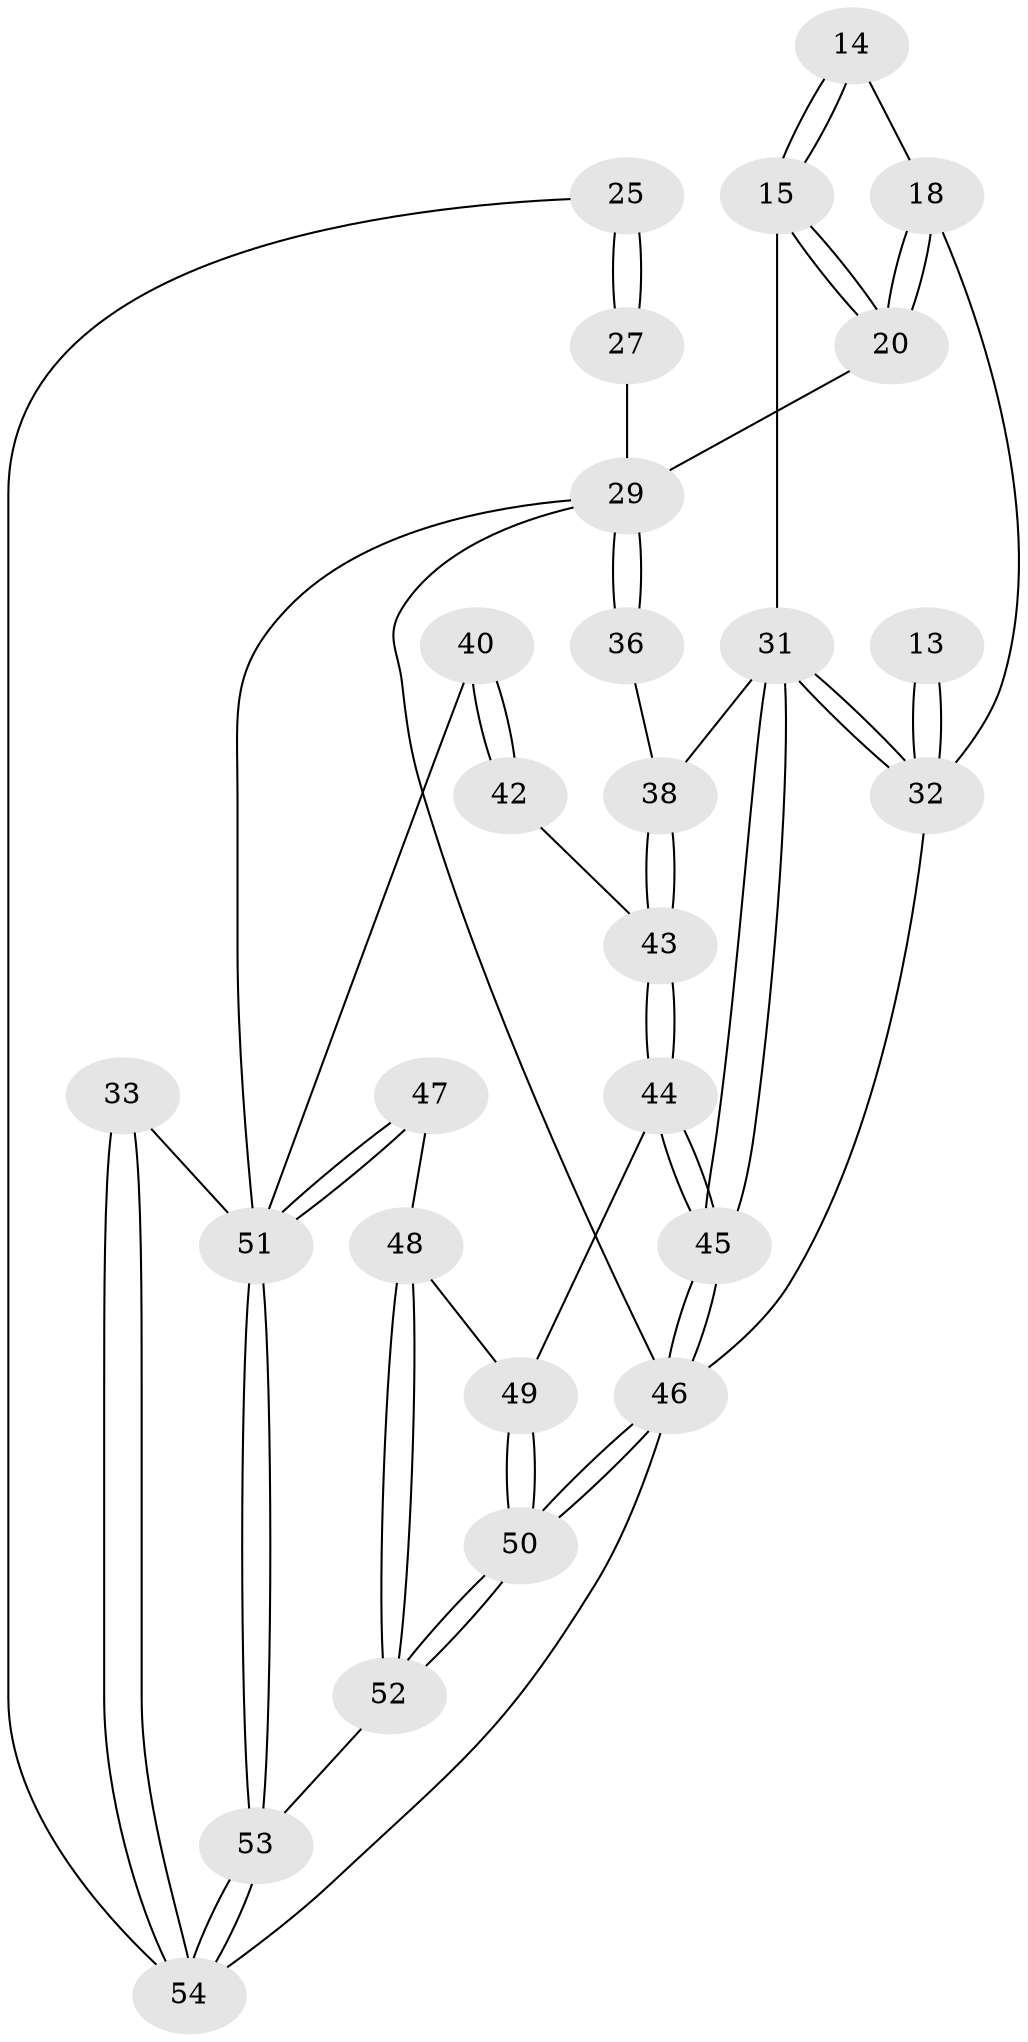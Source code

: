 // original degree distribution, {3: 0.05555555555555555, 6: 0.2777777777777778, 4: 0.2777777777777778, 5: 0.3888888888888889}
// Generated by graph-tools (version 1.1) at 2025/01/03/09/25 05:01:15]
// undirected, 27 vertices, 61 edges
graph export_dot {
graph [start="1"]
  node [color=gray90,style=filled];
  13 [pos="+0.05313368041977731+0.26084909286738267"];
  14 [pos="+0.3997233355046341+0.0858209549488441"];
  15 [pos="+0.4308990658130984+0.3229349786485178"];
  18 [pos="+0.5210969871701174+0.18752710636332903",super="+9+10"];
  20 [pos="+0.47076547464924623+0.30590905249747385",super="+19"];
  25 [pos="+1+0"];
  27 [pos="+0.8648463120820451+0.34475164711013184",super="+24+23"];
  29 [pos="+0.7671146920232919+0.4547977974389149",super="+28+22+21"];
  31 [pos="+0+0.5435479630738351",super="+30+17"];
  32 [pos="+0+0.3979209601027059",super="+3+4+12"];
  33 [pos="+1+0.6697353856622946"];
  36 [pos="+0.4643826181524323+0.4427529262452191"];
  38 [pos="+0.3409810802119719+0.5088684045865934",super="+37"];
  40 [pos="+0.7317331991581352+0.6664867311205984"];
  42 [pos="+0.5441149907388207+0.6469902233581054",super="+39"];
  43 [pos="+0.3774875841400549+0.6868872982583468"];
  44 [pos="+0.3584486781572508+0.7307617096793364"];
  45 [pos="+0+0.7801078330648472"];
  46 [pos="+0+1",super="+2"];
  47 [pos="+0.5779360869445606+0.8701229575118199"];
  48 [pos="+0.42742193046318405+0.8470030949245063"];
  49 [pos="+0.358942654421894+0.7318731151662012"];
  50 [pos="+0.0334909907422401+1"];
  51 [pos="+0.638039005395242+1",super="+34+35+41"];
  52 [pos="+0.26855133677958704+1"];
  53 [pos="+0.6518866373833384+1"];
  54 [pos="+1+1",super="+26"];
  13 -- 32 [weight=3];
  13 -- 32;
  14 -- 15;
  14 -- 15;
  14 -- 18 [weight=2];
  15 -- 20;
  15 -- 20;
  15 -- 31;
  18 -- 20 [weight=2];
  18 -- 20;
  18 -- 32;
  20 -- 29 [weight=2];
  25 -- 27 [weight=2];
  25 -- 27;
  25 -- 54;
  27 -- 29 [weight=3];
  29 -- 36;
  29 -- 36;
  29 -- 46;
  29 -- 51;
  31 -- 32 [weight=2];
  31 -- 32;
  31 -- 45;
  31 -- 45;
  31 -- 38 [weight=2];
  32 -- 46;
  33 -- 54 [weight=2];
  33 -- 54;
  33 -- 51;
  36 -- 38;
  38 -- 43;
  38 -- 43;
  40 -- 42 [weight=2];
  40 -- 42;
  40 -- 51;
  42 -- 43;
  43 -- 44;
  43 -- 44;
  44 -- 45;
  44 -- 45;
  44 -- 49;
  45 -- 46;
  45 -- 46;
  46 -- 50;
  46 -- 50;
  46 -- 54 [weight=2];
  47 -- 48;
  47 -- 51 [weight=2];
  47 -- 51;
  48 -- 49;
  48 -- 52;
  48 -- 52;
  49 -- 50;
  49 -- 50;
  50 -- 52;
  50 -- 52;
  51 -- 53;
  51 -- 53;
  52 -- 53;
  53 -- 54;
  53 -- 54;
}
